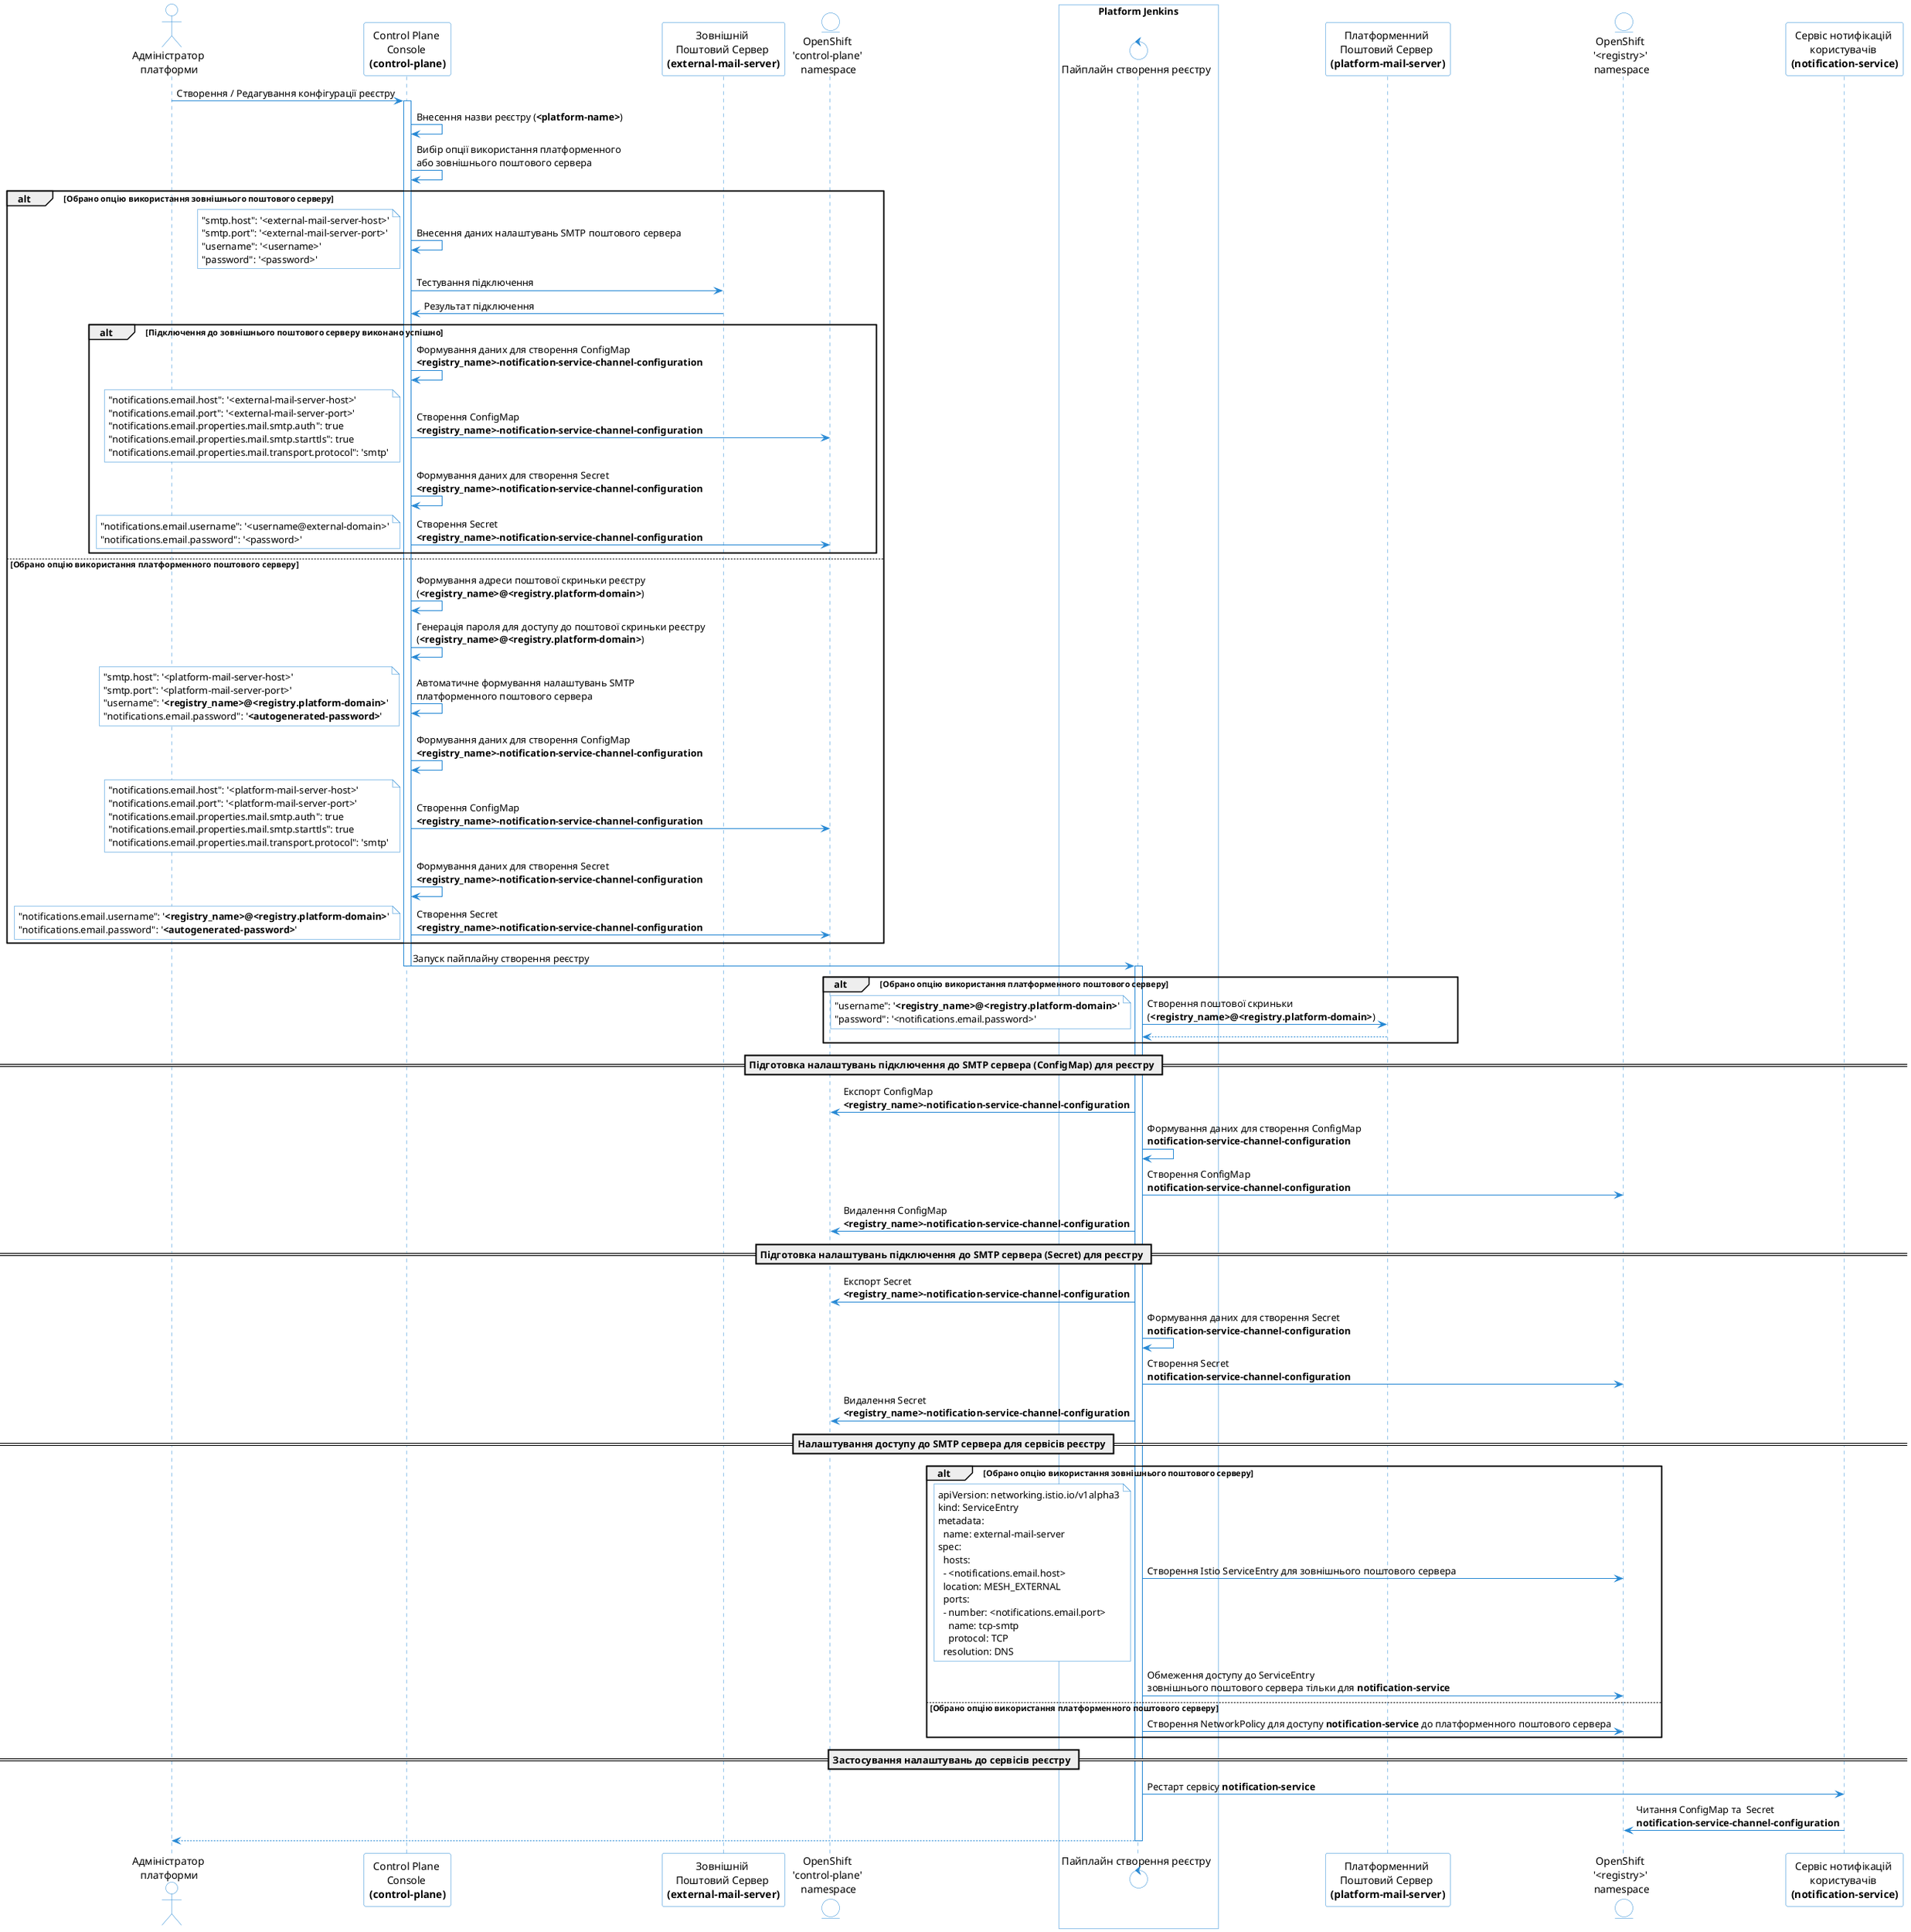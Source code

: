 @startuml
skinparam shadowing false
skinparam DatabaseBackgroundColor white
skinparam DatabaseBorderColor #2688d4
skinparam QueueBackgroundColor white
skinparam QueueBorderColor #2688d4
skinparam NoteBackgroundColor white
skinparam NoteBorderColor #2688d4
skinparam EntityBackgroundColor white
skinparam EntityBorderColor #2688d4
skinparam ControlBackgroundColor white
skinparam ControlBorderColor #2688d4
skinparam ActorBackgroundColor white

skinparam sequence {
    ArrowColor #2688d4
    ActorBorderColor #2688d4
    LifeLineBorderColor #2688d4
    ParticipantBorderColor #2688d4
    ParticipantBackgroundColor white
    BoxBorderColor #2688d4
    BoxBackgroundColor white
}

actor "Адміністратор \nплатформи" as platform_admin
participant "Control Plane \nConsole \n**(control-plane)**" as control_plane

participant "Зовнішній \nПоштовий Сервер \n**(external-mail-server)**" as external_mail_server

entity "OpenShift \n'control-plane' \nnamespace" as openshift_control_plane_namespace

box Platform Jenkins
  control "Пайплайн створення реєстру" as registry_creation_pipeline
end box

participant "Платформенний \nПоштовий Сервер \n**(platform-mail-server)**" as platform_mail_server

entity "OpenShift \n'<registry>' \nnamespace" as openshift_registry_namespace
participant "Сервіс нотифікацій \nкористувачів \n**(notification-service)**" as notification_service

platform_admin -> control_plane: Створення / Редагування конфігурації реєстру
activate control_plane
control_plane -> control_plane: Внесення назви реєстру (**<platform-name>**)
control_plane -> control_plane: Вибір опції використання платформенного \nабо зовнішнього поштового сервера

alt Обрано опцію використання зовнішнього поштового серверу
  control_plane -> control_plane: Внесення даних налаштувань SMTP поштового сервера
  note left
    "smtp.host": '<external-mail-server-host>'
    "smtp.port": '<external-mail-server-port>'
    "username": '<username>'
    "password": '<password>'
  end note

  control_plane -> external_mail_server: Тестування підключення
  external_mail_server -> control_plane: Результат підключення

  alt Підключення до зовнішнього поштового серверу виконано успішно
  control_plane -> control_plane: Формування даних для створення ConfigMap\n**<registry_name>-notification-service-channel-configuration**
  control_plane -> openshift_control_plane_namespace: Створення ConfigMap\n**<registry_name>-notification-service-channel-configuration**
  note left
    "notifications.email.host": '<external-mail-server-host>'
    "notifications.email.port": '<external-mail-server-port>'
    "notifications.email.properties.mail.smtp.auth": true
    "notifications.email.properties.mail.smtp.starttls": true
    "notifications.email.properties.mail.transport.protocol": 'smtp'
  end note

  control_plane -> control_plane: Формування даних для створення Secret\n**<registry_name>-notification-service-channel-configuration**
  control_plane -> openshift_control_plane_namespace: Створення Secret\n**<registry_name>-notification-service-channel-configuration**
  note left
    "notifications.email.username": '<username@external-domain>'
    "notifications.email.password": '<password>'
  end note
  end
else Обрано опцію використання платформенного поштового серверу
  control_plane -> control_plane: Формування адреси поштової скриньки реєстру \n(**<registry_name>@<registry.platform-domain>**)
  control_plane -> control_plane: Генерація пароля для доступу до поштової скриньки реєстру \n(**<registry_name>@<registry.platform-domain>**)

  control_plane -> control_plane: Автоматичне формування налаштувань SMTP \nплатформенного поштового сервера
  note left
    "smtp.host": '<platform-mail-server-host>'
    "smtp.port": '<platform-mail-server-port>'
    "username": '**<registry_name>@<registry.platform-domain>**'
    "notifications.email.password": '**<autogenerated-password>**'
  end note

  control_plane -> control_plane: Формування даних для створення ConfigMap\n**<registry_name>-notification-service-channel-configuration**
  control_plane -> openshift_control_plane_namespace: Створення ConfigMap\n**<registry_name>-notification-service-channel-configuration**
  note left
    "notifications.email.host": '<platform-mail-server-host>'
    "notifications.email.port": '<platform-mail-server-port>'
    "notifications.email.properties.mail.smtp.auth": true
    "notifications.email.properties.mail.smtp.starttls": true
    "notifications.email.properties.mail.transport.protocol": 'smtp'
  end note

  control_plane -> control_plane: Формування даних для створення Secret\n**<registry_name>-notification-service-channel-configuration**
  control_plane -> openshift_control_plane_namespace: Створення Secret\n**<registry_name>-notification-service-channel-configuration**
  note left
    "notifications.email.username": '**<registry_name>@<registry.platform-domain>**'
    "notifications.email.password": '**<autogenerated-password>**'
  end note
end

control_plane -> registry_creation_pipeline: Запуск пайплайну створення реєстру
deactivate control_plane

activate registry_creation_pipeline
alt Обрано опцію використання платформенного поштового серверу
  registry_creation_pipeline -> platform_mail_server: Створення поштової скриньки \n(**<registry_name>@<registry.platform-domain>**)
  note left
    "username": '**<registry_name>@<registry.platform-domain>**'
    "password": '<notifications.email.password>'
  end note
  platform_mail_server --> registry_creation_pipeline
end

== Підготовка налаштувань підключення до SMTP сервера (ConfigMap) для реєстру ==
registry_creation_pipeline -> openshift_control_plane_namespace: Експорт ConfigMap\n**<registry_name>-notification-service-channel-configuration**
registry_creation_pipeline -> registry_creation_pipeline: Формування даних для створення ConfigMap\n**notification-service-channel-configuration**
registry_creation_pipeline -> openshift_registry_namespace: Створення ConfigMap\n**notification-service-channel-configuration**
registry_creation_pipeline -> openshift_control_plane_namespace: Видалення ConfigMap\n**<registry_name>-notification-service-channel-configuration**

== Підготовка налаштувань підключення до SMTP сервера (Secret) для реєстру ==
registry_creation_pipeline -> openshift_control_plane_namespace: Експорт Secret\n**<registry_name>-notification-service-channel-configuration**
registry_creation_pipeline -> registry_creation_pipeline: Формування даних для створення Secret\n**notification-service-channel-configuration**
registry_creation_pipeline -> openshift_registry_namespace: Створення Secret\n**notification-service-channel-configuration**
registry_creation_pipeline -> openshift_control_plane_namespace: Видалення Secret\n**<registry_name>-notification-service-channel-configuration**

== Налаштування доступу до SMTP сервера для сервісів реєстру ==

alt Обрано опцію використання зовнішнього поштового серверу
  registry_creation_pipeline -> openshift_registry_namespace: Створення Istio ServiceEntry для зовнішнього поштового сервера
  note left
    apiVersion: networking.istio.io/v1alpha3
    kind: ServiceEntry
    metadata:
      name: external-mail-server
    spec:
      hosts:
      - <notifications.email.host>
      location: MESH_EXTERNAL
      ports:
      - number: <notifications.email.port>
        name: tcp-smtp
        protocol: TCP
      resolution: DNS
  end note
  registry_creation_pipeline -> openshift_registry_namespace: Обмеження доступу до ServiceEntry \nзовнішнього поштового сервера тільки для **notification-service**
else Обрано опцію використання платформенного поштового серверу
  registry_creation_pipeline -> openshift_registry_namespace: Створення NetworkPolicy для доступу **notification-service** до платформенного поштового сервера
end

== Застосування налаштувань до сервісів реєстру ==
registry_creation_pipeline -> notification_service: Рестарт сервісу **notification-service**
notification_service -> openshift_registry_namespace: Читання ConfigMap та  Secret\n**notification-service-channel-configuration**
registry_creation_pipeline --> platform_admin

deactivate registry_creation_pipeline

@enduml
